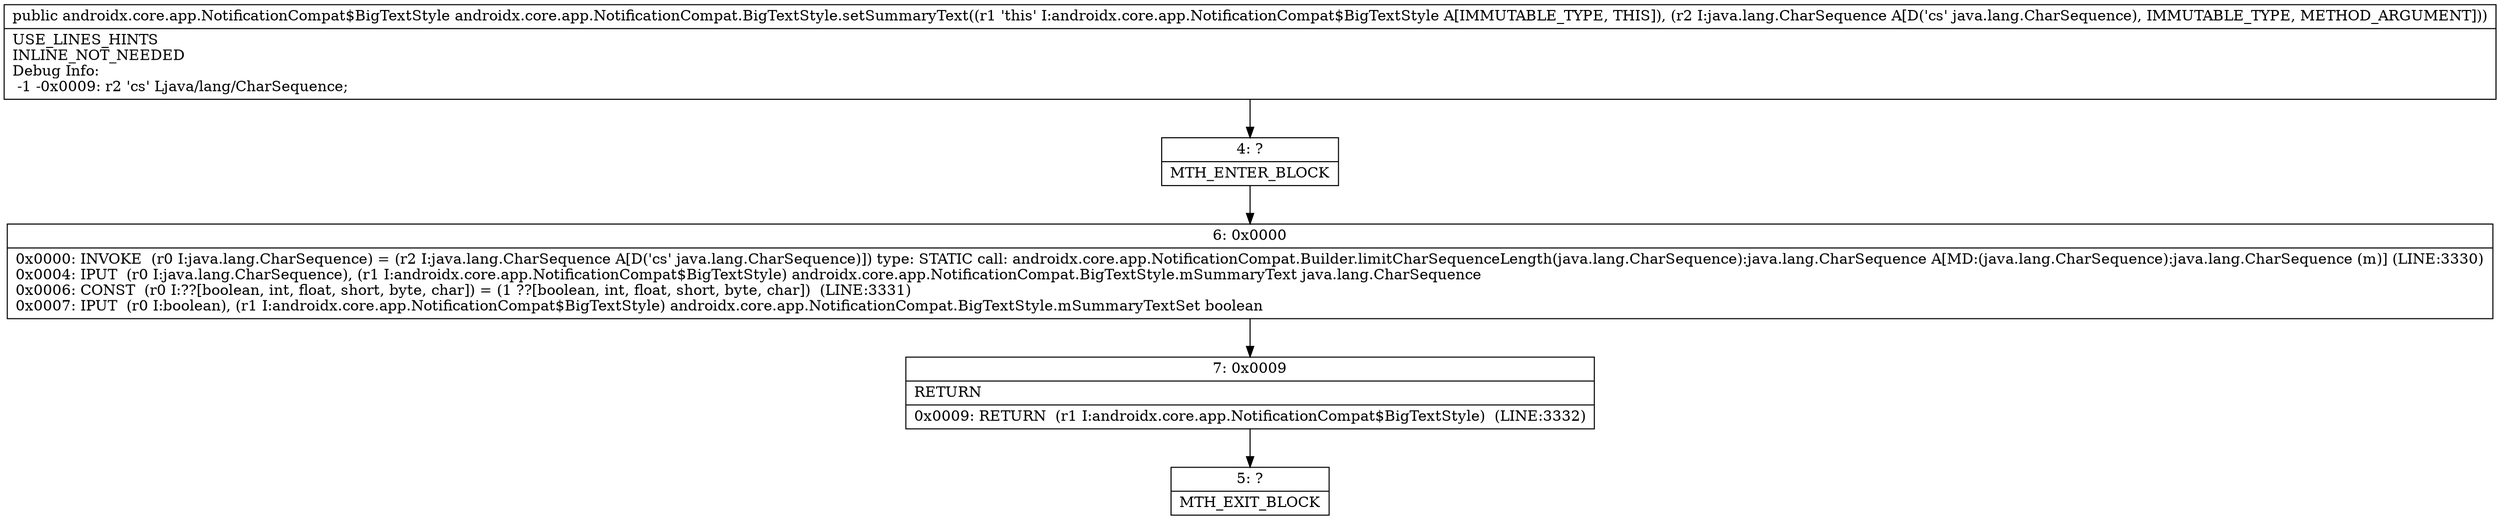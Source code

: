 digraph "CFG forandroidx.core.app.NotificationCompat.BigTextStyle.setSummaryText(Ljava\/lang\/CharSequence;)Landroidx\/core\/app\/NotificationCompat$BigTextStyle;" {
Node_4 [shape=record,label="{4\:\ ?|MTH_ENTER_BLOCK\l}"];
Node_6 [shape=record,label="{6\:\ 0x0000|0x0000: INVOKE  (r0 I:java.lang.CharSequence) = (r2 I:java.lang.CharSequence A[D('cs' java.lang.CharSequence)]) type: STATIC call: androidx.core.app.NotificationCompat.Builder.limitCharSequenceLength(java.lang.CharSequence):java.lang.CharSequence A[MD:(java.lang.CharSequence):java.lang.CharSequence (m)] (LINE:3330)\l0x0004: IPUT  (r0 I:java.lang.CharSequence), (r1 I:androidx.core.app.NotificationCompat$BigTextStyle) androidx.core.app.NotificationCompat.BigTextStyle.mSummaryText java.lang.CharSequence \l0x0006: CONST  (r0 I:??[boolean, int, float, short, byte, char]) = (1 ??[boolean, int, float, short, byte, char])  (LINE:3331)\l0x0007: IPUT  (r0 I:boolean), (r1 I:androidx.core.app.NotificationCompat$BigTextStyle) androidx.core.app.NotificationCompat.BigTextStyle.mSummaryTextSet boolean \l}"];
Node_7 [shape=record,label="{7\:\ 0x0009|RETURN\l|0x0009: RETURN  (r1 I:androidx.core.app.NotificationCompat$BigTextStyle)  (LINE:3332)\l}"];
Node_5 [shape=record,label="{5\:\ ?|MTH_EXIT_BLOCK\l}"];
MethodNode[shape=record,label="{public androidx.core.app.NotificationCompat$BigTextStyle androidx.core.app.NotificationCompat.BigTextStyle.setSummaryText((r1 'this' I:androidx.core.app.NotificationCompat$BigTextStyle A[IMMUTABLE_TYPE, THIS]), (r2 I:java.lang.CharSequence A[D('cs' java.lang.CharSequence), IMMUTABLE_TYPE, METHOD_ARGUMENT]))  | USE_LINES_HINTS\lINLINE_NOT_NEEDED\lDebug Info:\l  \-1 \-0x0009: r2 'cs' Ljava\/lang\/CharSequence;\l}"];
MethodNode -> Node_4;Node_4 -> Node_6;
Node_6 -> Node_7;
Node_7 -> Node_5;
}


